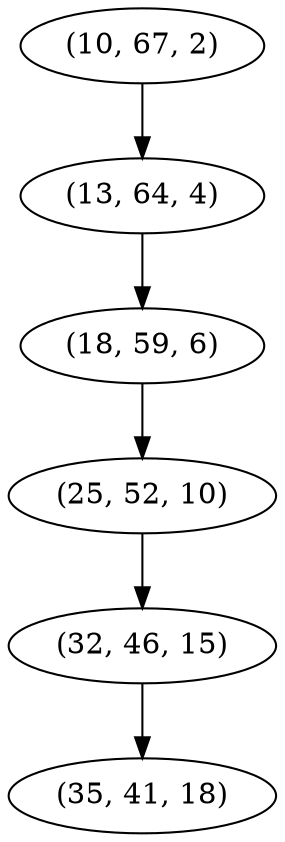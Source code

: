 digraph tree {
    "(10, 67, 2)";
    "(13, 64, 4)";
    "(18, 59, 6)";
    "(25, 52, 10)";
    "(32, 46, 15)";
    "(35, 41, 18)";
    "(10, 67, 2)" -> "(13, 64, 4)";
    "(13, 64, 4)" -> "(18, 59, 6)";
    "(18, 59, 6)" -> "(25, 52, 10)";
    "(25, 52, 10)" -> "(32, 46, 15)";
    "(32, 46, 15)" -> "(35, 41, 18)";
}
